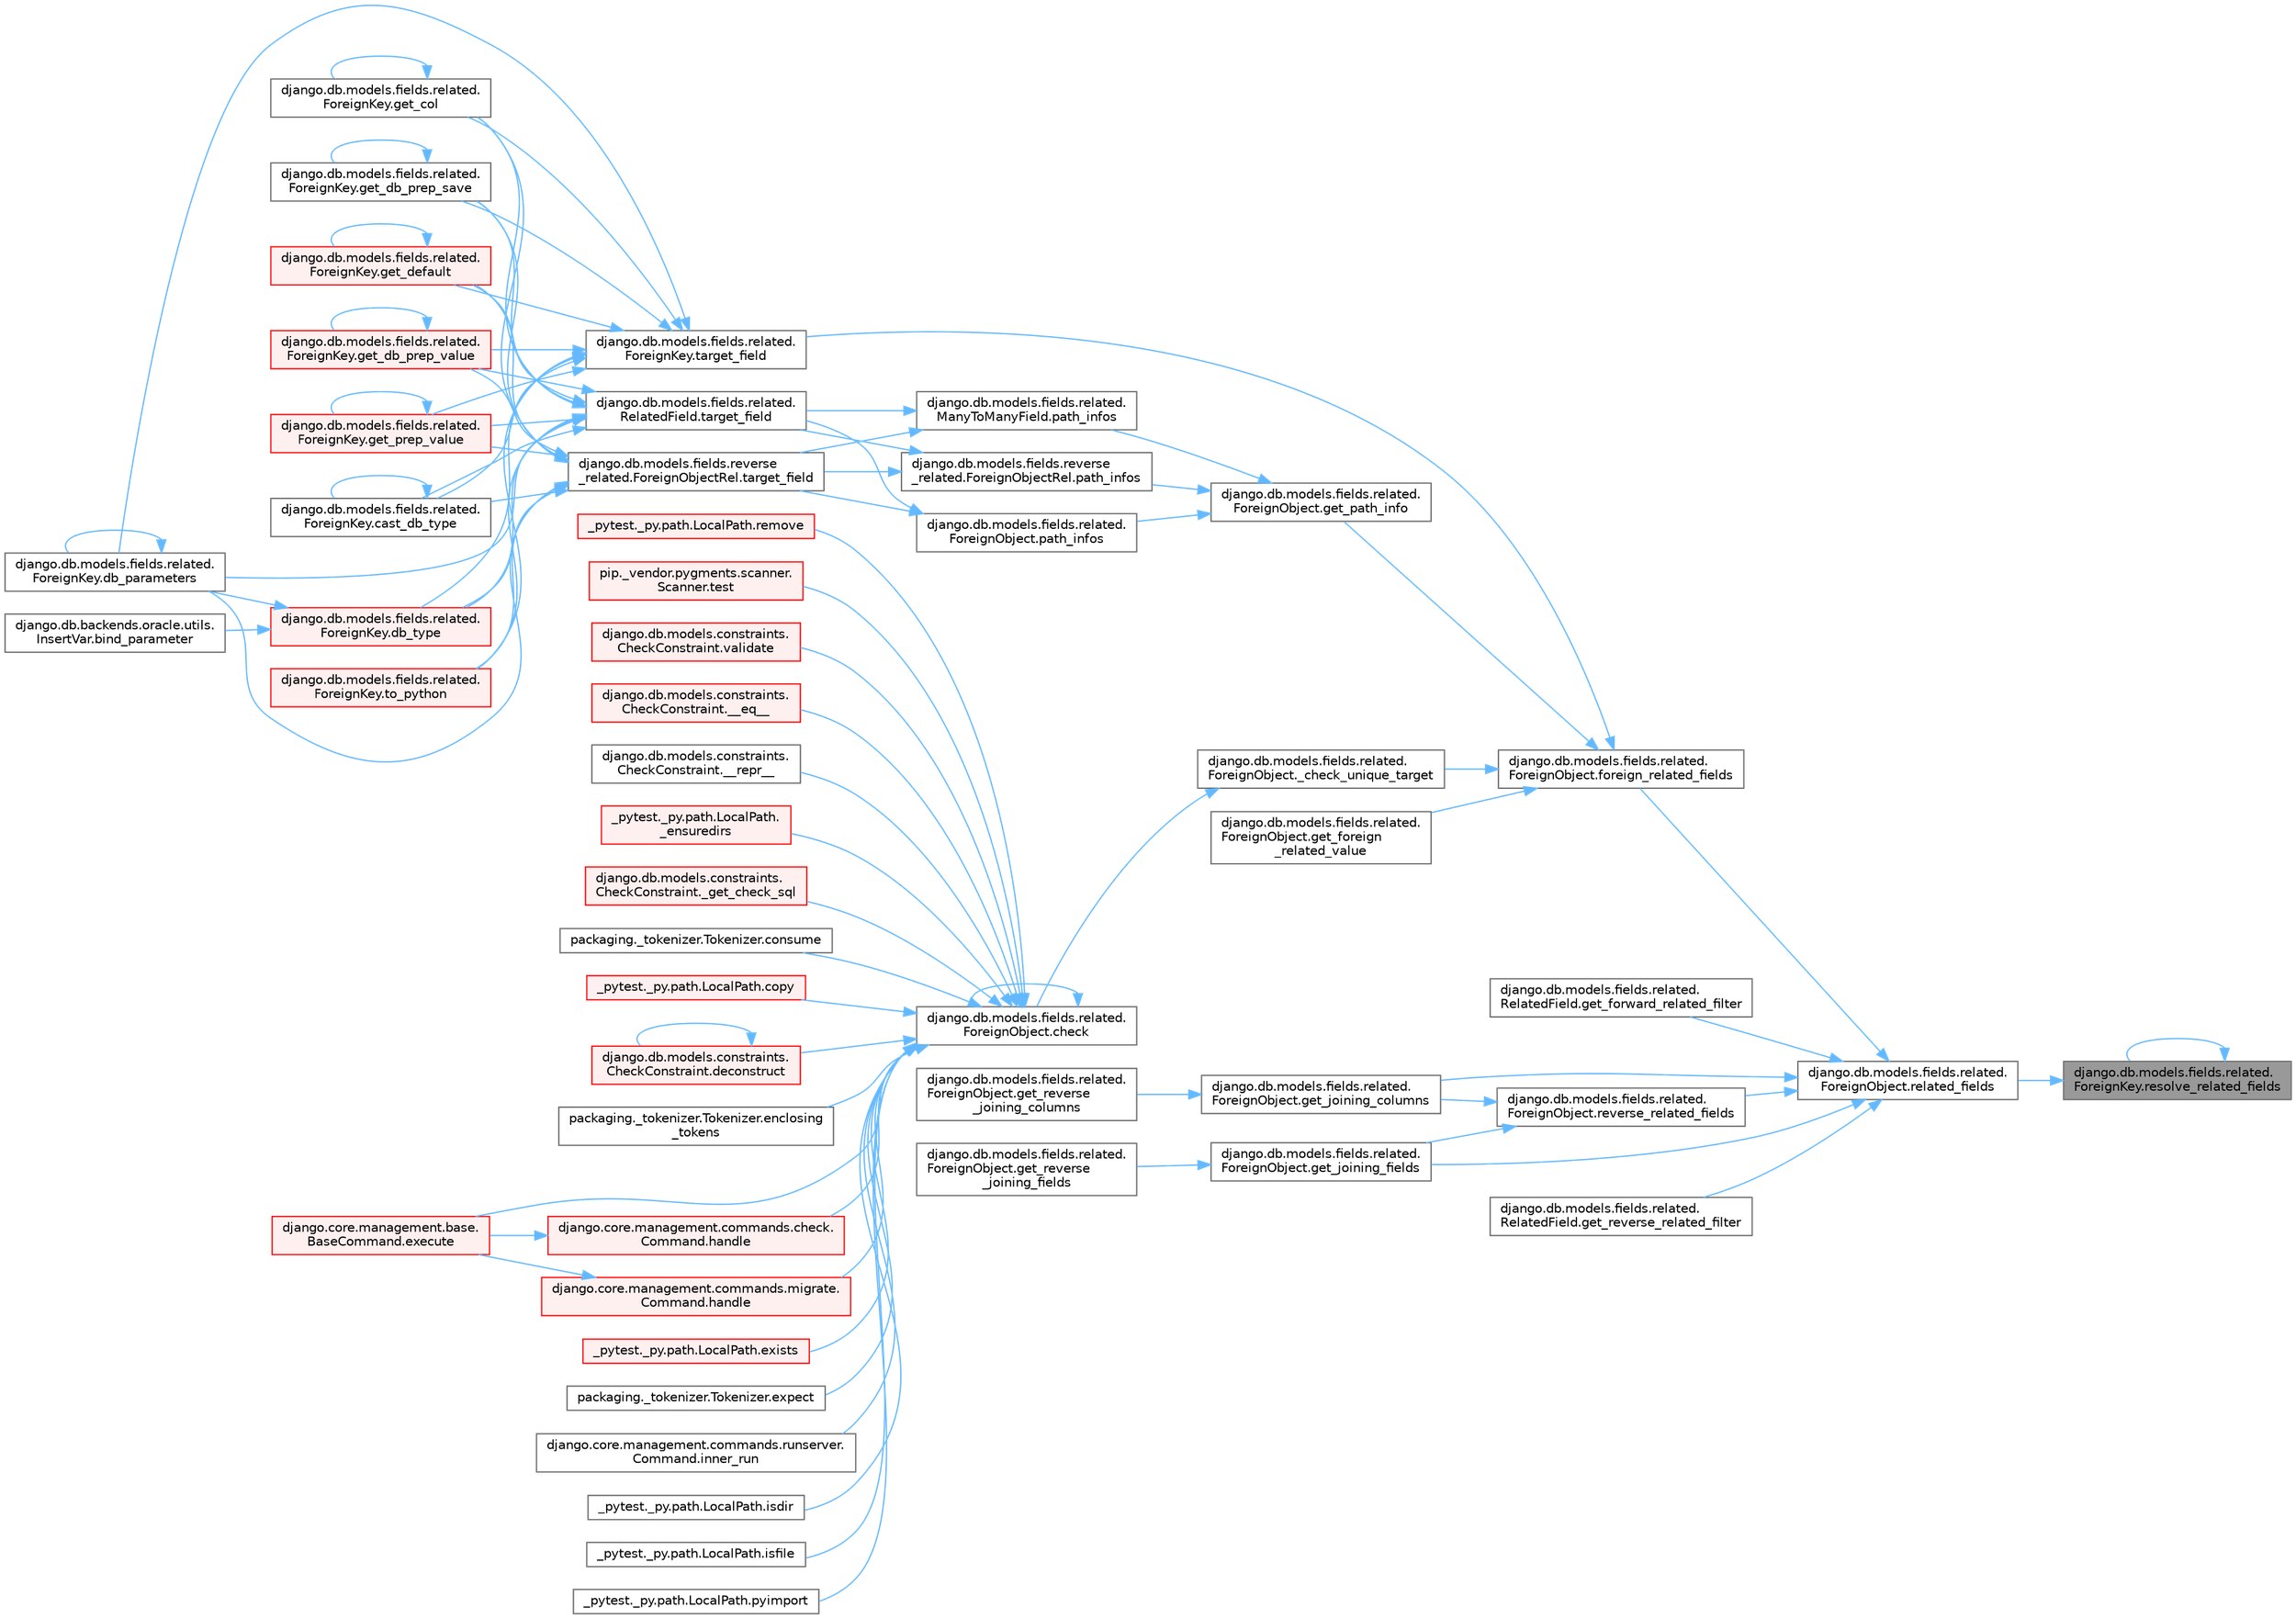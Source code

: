 digraph "django.db.models.fields.related.ForeignKey.resolve_related_fields"
{
 // LATEX_PDF_SIZE
  bgcolor="transparent";
  edge [fontname=Helvetica,fontsize=10,labelfontname=Helvetica,labelfontsize=10];
  node [fontname=Helvetica,fontsize=10,shape=box,height=0.2,width=0.4];
  rankdir="RL";
  Node1 [id="Node000001",label="django.db.models.fields.related.\lForeignKey.resolve_related_fields",height=0.2,width=0.4,color="gray40", fillcolor="grey60", style="filled", fontcolor="black",tooltip=" "];
  Node1 -> Node2 [id="edge1_Node000001_Node000002",dir="back",color="steelblue1",style="solid",tooltip=" "];
  Node2 [id="Node000002",label="django.db.models.fields.related.\lForeignObject.related_fields",height=0.2,width=0.4,color="grey40", fillcolor="white", style="filled",URL="$classdjango_1_1db_1_1models_1_1fields_1_1related_1_1_foreign_object.html#a83ea1f2762bb605dc1a20afed5f14ac2",tooltip=" "];
  Node2 -> Node3 [id="edge2_Node000002_Node000003",dir="back",color="steelblue1",style="solid",tooltip=" "];
  Node3 [id="Node000003",label="django.db.models.fields.related.\lForeignObject.foreign_related_fields",height=0.2,width=0.4,color="grey40", fillcolor="white", style="filled",URL="$classdjango_1_1db_1_1models_1_1fields_1_1related_1_1_foreign_object.html#a28345034b37f1edef0755f1082ddc871",tooltip=" "];
  Node3 -> Node4 [id="edge3_Node000003_Node000004",dir="back",color="steelblue1",style="solid",tooltip=" "];
  Node4 [id="Node000004",label="django.db.models.fields.related.\lForeignObject._check_unique_target",height=0.2,width=0.4,color="grey40", fillcolor="white", style="filled",URL="$classdjango_1_1db_1_1models_1_1fields_1_1related_1_1_foreign_object.html#a4ed492942d8b8e2da8d7e9e49f7726e2",tooltip=" "];
  Node4 -> Node5 [id="edge4_Node000004_Node000005",dir="back",color="steelblue1",style="solid",tooltip=" "];
  Node5 [id="Node000005",label="django.db.models.fields.related.\lForeignObject.check",height=0.2,width=0.4,color="grey40", fillcolor="white", style="filled",URL="$classdjango_1_1db_1_1models_1_1fields_1_1related_1_1_foreign_object.html#a3f86b34db6a0c837940fd06a738f8874",tooltip=" "];
  Node5 -> Node6 [id="edge5_Node000005_Node000006",dir="back",color="steelblue1",style="solid",tooltip=" "];
  Node6 [id="Node000006",label="django.db.models.constraints.\lCheckConstraint.__eq__",height=0.2,width=0.4,color="red", fillcolor="#FFF0F0", style="filled",URL="$classdjango_1_1db_1_1models_1_1constraints_1_1_check_constraint.html#a55875a553e53009967129f8b8a269475",tooltip=" "];
  Node5 -> Node15 [id="edge6_Node000005_Node000015",dir="back",color="steelblue1",style="solid",tooltip=" "];
  Node15 [id="Node000015",label="django.db.models.constraints.\lCheckConstraint.__repr__",height=0.2,width=0.4,color="grey40", fillcolor="white", style="filled",URL="$classdjango_1_1db_1_1models_1_1constraints_1_1_check_constraint.html#a5ee1e990e7235f77706fa7da45651b5f",tooltip=" "];
  Node5 -> Node16 [id="edge7_Node000005_Node000016",dir="back",color="steelblue1",style="solid",tooltip=" "];
  Node16 [id="Node000016",label="_pytest._py.path.LocalPath.\l_ensuredirs",height=0.2,width=0.4,color="red", fillcolor="#FFF0F0", style="filled",URL="$class__pytest_1_1__py_1_1path_1_1_local_path.html#a0fa56f7616aa9008fbda709b5bd46302",tooltip=" "];
  Node5 -> Node743 [id="edge8_Node000005_Node000743",dir="back",color="steelblue1",style="solid",tooltip=" "];
  Node743 [id="Node000743",label="django.db.models.constraints.\lCheckConstraint._get_check_sql",height=0.2,width=0.4,color="red", fillcolor="#FFF0F0", style="filled",URL="$classdjango_1_1db_1_1models_1_1constraints_1_1_check_constraint.html#ab552e7a1f32342445fc3de884f6602fa",tooltip=" "];
  Node5 -> Node5 [id="edge9_Node000005_Node000005",dir="back",color="steelblue1",style="solid",tooltip=" "];
  Node5 -> Node731 [id="edge10_Node000005_Node000731",dir="back",color="steelblue1",style="solid",tooltip=" "];
  Node731 [id="Node000731",label="packaging._tokenizer.Tokenizer.consume",height=0.2,width=0.4,color="grey40", fillcolor="white", style="filled",URL="$classpackaging_1_1__tokenizer_1_1_tokenizer.html#aff74eaccaae690982aaaba5cb9a4d051",tooltip=" "];
  Node5 -> Node18 [id="edge11_Node000005_Node000018",dir="back",color="steelblue1",style="solid",tooltip=" "];
  Node18 [id="Node000018",label="_pytest._py.path.LocalPath.copy",height=0.2,width=0.4,color="red", fillcolor="#FFF0F0", style="filled",URL="$class__pytest_1_1__py_1_1path_1_1_local_path.html#a9eeecae0b90a7147e6bf23d6ea8fc6c0",tooltip=" "];
  Node5 -> Node746 [id="edge12_Node000005_Node000746",dir="back",color="steelblue1",style="solid",tooltip=" "];
  Node746 [id="Node000746",label="django.db.models.constraints.\lCheckConstraint.deconstruct",height=0.2,width=0.4,color="red", fillcolor="#FFF0F0", style="filled",URL="$classdjango_1_1db_1_1models_1_1constraints_1_1_check_constraint.html#ac92574d84d50d54d9cffa5abb756b970",tooltip=" "];
  Node746 -> Node746 [id="edge13_Node000746_Node000746",dir="back",color="steelblue1",style="solid",tooltip=" "];
  Node5 -> Node747 [id="edge14_Node000005_Node000747",dir="back",color="steelblue1",style="solid",tooltip=" "];
  Node747 [id="Node000747",label="packaging._tokenizer.Tokenizer.enclosing\l_tokens",height=0.2,width=0.4,color="grey40", fillcolor="white", style="filled",URL="$classpackaging_1_1__tokenizer_1_1_tokenizer.html#a27f8cfa7a5ed91e0cba1923b9b18da3d",tooltip=" "];
  Node5 -> Node748 [id="edge15_Node000005_Node000748",dir="back",color="steelblue1",style="solid",tooltip=" "];
  Node748 [id="Node000748",label="django.core.management.base.\lBaseCommand.execute",height=0.2,width=0.4,color="red", fillcolor="#FFF0F0", style="filled",URL="$classdjango_1_1core_1_1management_1_1base_1_1_base_command.html#a5621c1fb51be6a2deff6777d90c25ee0",tooltip=" "];
  Node5 -> Node749 [id="edge16_Node000005_Node000749",dir="back",color="steelblue1",style="solid",tooltip=" "];
  Node749 [id="Node000749",label="_pytest._py.path.LocalPath.exists",height=0.2,width=0.4,color="red", fillcolor="#FFF0F0", style="filled",URL="$class__pytest_1_1__py_1_1path_1_1_local_path.html#a3fbaec6b6f93562fa73a23530e92d148",tooltip=" "];
  Node5 -> Node750 [id="edge17_Node000005_Node000750",dir="back",color="steelblue1",style="solid",tooltip=" "];
  Node750 [id="Node000750",label="packaging._tokenizer.Tokenizer.expect",height=0.2,width=0.4,color="grey40", fillcolor="white", style="filled",URL="$classpackaging_1_1__tokenizer_1_1_tokenizer.html#a151b21b99f387eddd422cd0dcf2064dd",tooltip=" "];
  Node5 -> Node751 [id="edge18_Node000005_Node000751",dir="back",color="steelblue1",style="solid",tooltip=" "];
  Node751 [id="Node000751",label="django.core.management.commands.check.\lCommand.handle",height=0.2,width=0.4,color="red", fillcolor="#FFF0F0", style="filled",URL="$classdjango_1_1core_1_1management_1_1commands_1_1check_1_1_command.html#a4170f8ebcb94254dfffabf874e7c8a37",tooltip=" "];
  Node751 -> Node748 [id="edge19_Node000751_Node000748",dir="back",color="steelblue1",style="solid",tooltip=" "];
  Node5 -> Node881 [id="edge20_Node000005_Node000881",dir="back",color="steelblue1",style="solid",tooltip=" "];
  Node881 [id="Node000881",label="django.core.management.commands.migrate.\lCommand.handle",height=0.2,width=0.4,color="red", fillcolor="#FFF0F0", style="filled",URL="$classdjango_1_1core_1_1management_1_1commands_1_1migrate_1_1_command.html#a659ec347367471d5c828fc3520ebc0fa",tooltip=" "];
  Node881 -> Node748 [id="edge21_Node000881_Node000748",dir="back",color="steelblue1",style="solid",tooltip=" "];
  Node5 -> Node986 [id="edge22_Node000005_Node000986",dir="back",color="steelblue1",style="solid",tooltip=" "];
  Node986 [id="Node000986",label="django.core.management.commands.runserver.\lCommand.inner_run",height=0.2,width=0.4,color="grey40", fillcolor="white", style="filled",URL="$classdjango_1_1core_1_1management_1_1commands_1_1runserver_1_1_command.html#acfb4f8a23c7de4b2d14ba1acbe99e76c",tooltip=" "];
  Node5 -> Node1011 [id="edge23_Node000005_Node001011",dir="back",color="steelblue1",style="solid",tooltip=" "];
  Node1011 [id="Node001011",label="_pytest._py.path.LocalPath.isdir",height=0.2,width=0.4,color="grey40", fillcolor="white", style="filled",URL="$class__pytest_1_1__py_1_1path_1_1_local_path.html#a72eece012fd05a880c867add66eee8ed",tooltip=" "];
  Node5 -> Node1012 [id="edge24_Node000005_Node001012",dir="back",color="steelblue1",style="solid",tooltip=" "];
  Node1012 [id="Node001012",label="_pytest._py.path.LocalPath.isfile",height=0.2,width=0.4,color="grey40", fillcolor="white", style="filled",URL="$class__pytest_1_1__py_1_1path_1_1_local_path.html#a497c5830417224b5ca601bc706ed40fc",tooltip=" "];
  Node5 -> Node1013 [id="edge25_Node000005_Node001013",dir="back",color="steelblue1",style="solid",tooltip=" "];
  Node1013 [id="Node001013",label="_pytest._py.path.LocalPath.pyimport",height=0.2,width=0.4,color="grey40", fillcolor="white", style="filled",URL="$class__pytest_1_1__py_1_1path_1_1_local_path.html#aaf2fbd0a1a8554d138b60c28ca682b75",tooltip=" "];
  Node5 -> Node1014 [id="edge26_Node000005_Node001014",dir="back",color="steelblue1",style="solid",tooltip=" "];
  Node1014 [id="Node001014",label="_pytest._py.path.LocalPath.remove",height=0.2,width=0.4,color="red", fillcolor="#FFF0F0", style="filled",URL="$class__pytest_1_1__py_1_1path_1_1_local_path.html#ab03c51c4d1c02d97ecc0249f7d270d2c",tooltip=" "];
  Node5 -> Node1022 [id="edge27_Node000005_Node001022",dir="back",color="steelblue1",style="solid",tooltip=" "];
  Node1022 [id="Node001022",label="pip._vendor.pygments.scanner.\lScanner.test",height=0.2,width=0.4,color="red", fillcolor="#FFF0F0", style="filled",URL="$classpip_1_1__vendor_1_1pygments_1_1scanner_1_1_scanner.html#a6b521090362821e85c40252b24f39a1c",tooltip=" "];
  Node5 -> Node1024 [id="edge28_Node000005_Node001024",dir="back",color="steelblue1",style="solid",tooltip=" "];
  Node1024 [id="Node001024",label="django.db.models.constraints.\lCheckConstraint.validate",height=0.2,width=0.4,color="red", fillcolor="#FFF0F0", style="filled",URL="$classdjango_1_1db_1_1models_1_1constraints_1_1_check_constraint.html#a0c49f2501ccbac5b7ff5d6bd42ee916a",tooltip=" "];
  Node3 -> Node3172 [id="edge29_Node000003_Node003172",dir="back",color="steelblue1",style="solid",tooltip=" "];
  Node3172 [id="Node003172",label="django.db.models.fields.related.\lForeignObject.get_foreign\l_related_value",height=0.2,width=0.4,color="grey40", fillcolor="white", style="filled",URL="$classdjango_1_1db_1_1models_1_1fields_1_1related_1_1_foreign_object.html#add5a783987db73381e6d4fc07f15f296",tooltip=" "];
  Node3 -> Node2831 [id="edge30_Node000003_Node002831",dir="back",color="steelblue1",style="solid",tooltip=" "];
  Node2831 [id="Node002831",label="django.db.models.fields.related.\lForeignObject.get_path_info",height=0.2,width=0.4,color="grey40", fillcolor="white", style="filled",URL="$classdjango_1_1db_1_1models_1_1fields_1_1related_1_1_foreign_object.html#ae8b2304b4814473492f1c086d66d35b4",tooltip=" "];
  Node2831 -> Node2714 [id="edge31_Node002831_Node002714",dir="back",color="steelblue1",style="solid",tooltip=" "];
  Node2714 [id="Node002714",label="django.db.models.fields.related.\lForeignObject.path_infos",height=0.2,width=0.4,color="grey40", fillcolor="white", style="filled",URL="$classdjango_1_1db_1_1models_1_1fields_1_1related_1_1_foreign_object.html#ac56ab05ff73c3c6f75ac759097d4fda3",tooltip=" "];
  Node2714 -> Node2715 [id="edge32_Node002714_Node002715",dir="back",color="steelblue1",style="solid",tooltip=" "];
  Node2715 [id="Node002715",label="django.db.models.fields.related.\lRelatedField.target_field",height=0.2,width=0.4,color="grey40", fillcolor="white", style="filled",URL="$classdjango_1_1db_1_1models_1_1fields_1_1related_1_1_related_field.html#a029cbf99ddd23283da034c80861467df",tooltip=" "];
  Node2715 -> Node2716 [id="edge33_Node002715_Node002716",dir="back",color="steelblue1",style="solid",tooltip=" "];
  Node2716 [id="Node002716",label="django.db.models.fields.related.\lForeignKey.cast_db_type",height=0.2,width=0.4,color="grey40", fillcolor="white", style="filled",URL="$classdjango_1_1db_1_1models_1_1fields_1_1related_1_1_foreign_key.html#afa6127a4afad5ad58f3cc095411c807c",tooltip=" "];
  Node2716 -> Node2716 [id="edge34_Node002716_Node002716",dir="back",color="steelblue1",style="solid",tooltip=" "];
  Node2715 -> Node1037 [id="edge35_Node002715_Node001037",dir="back",color="steelblue1",style="solid",tooltip=" "];
  Node1037 [id="Node001037",label="django.db.models.fields.related.\lForeignKey.db_parameters",height=0.2,width=0.4,color="grey40", fillcolor="white", style="filled",URL="$classdjango_1_1db_1_1models_1_1fields_1_1related_1_1_foreign_key.html#a9bb6e97f2ec3c5d303511a5b8f06f372",tooltip=" "];
  Node1037 -> Node1037 [id="edge36_Node001037_Node001037",dir="back",color="steelblue1",style="solid",tooltip=" "];
  Node2715 -> Node2717 [id="edge37_Node002715_Node002717",dir="back",color="steelblue1",style="solid",tooltip=" "];
  Node2717 [id="Node002717",label="django.db.models.fields.related.\lForeignKey.db_type",height=0.2,width=0.4,color="red", fillcolor="#FFF0F0", style="filled",URL="$classdjango_1_1db_1_1models_1_1fields_1_1related_1_1_foreign_key.html#ae18f933ab8dbe059650fbfeb19ceff97",tooltip=" "];
  Node2717 -> Node1039 [id="edge38_Node002717_Node001039",dir="back",color="steelblue1",style="solid",tooltip=" "];
  Node1039 [id="Node001039",label="django.db.backends.oracle.utils.\lInsertVar.bind_parameter",height=0.2,width=0.4,color="grey40", fillcolor="white", style="filled",URL="$classdjango_1_1db_1_1backends_1_1oracle_1_1utils_1_1_insert_var.html#a6a28fbfb5b953ce33e18cecc2d679ae0",tooltip=" "];
  Node2717 -> Node1037 [id="edge39_Node002717_Node001037",dir="back",color="steelblue1",style="solid",tooltip=" "];
  Node2715 -> Node2718 [id="edge40_Node002715_Node002718",dir="back",color="steelblue1",style="solid",tooltip=" "];
  Node2718 [id="Node002718",label="django.db.models.fields.related.\lForeignKey.get_col",height=0.2,width=0.4,color="grey40", fillcolor="white", style="filled",URL="$classdjango_1_1db_1_1models_1_1fields_1_1related_1_1_foreign_key.html#ac25426452a798ecddc7124eeea142235",tooltip=" "];
  Node2718 -> Node2718 [id="edge41_Node002718_Node002718",dir="back",color="steelblue1",style="solid",tooltip=" "];
  Node2715 -> Node2719 [id="edge42_Node002715_Node002719",dir="back",color="steelblue1",style="solid",tooltip=" "];
  Node2719 [id="Node002719",label="django.db.models.fields.related.\lForeignKey.get_db_prep_save",height=0.2,width=0.4,color="grey40", fillcolor="white", style="filled",URL="$classdjango_1_1db_1_1models_1_1fields_1_1related_1_1_foreign_key.html#a834be582dca2f9e9f9f76175e85784b8",tooltip=" "];
  Node2719 -> Node2719 [id="edge43_Node002719_Node002719",dir="back",color="steelblue1",style="solid",tooltip=" "];
  Node2715 -> Node2720 [id="edge44_Node002715_Node002720",dir="back",color="steelblue1",style="solid",tooltip=" "];
  Node2720 [id="Node002720",label="django.db.models.fields.related.\lForeignKey.get_db_prep_value",height=0.2,width=0.4,color="red", fillcolor="#FFF0F0", style="filled",URL="$classdjango_1_1db_1_1models_1_1fields_1_1related_1_1_foreign_key.html#a969cd73da211d4bd83cb874fd3507e9f",tooltip=" "];
  Node2720 -> Node2720 [id="edge45_Node002720_Node002720",dir="back",color="steelblue1",style="solid",tooltip=" "];
  Node2715 -> Node2721 [id="edge46_Node002715_Node002721",dir="back",color="steelblue1",style="solid",tooltip=" "];
  Node2721 [id="Node002721",label="django.db.models.fields.related.\lForeignKey.get_default",height=0.2,width=0.4,color="red", fillcolor="#FFF0F0", style="filled",URL="$classdjango_1_1db_1_1models_1_1fields_1_1related_1_1_foreign_key.html#ae5acaba7c9c6c2b46a8ccae9d760d247",tooltip=" "];
  Node2721 -> Node2721 [id="edge47_Node002721_Node002721",dir="back",color="steelblue1",style="solid",tooltip=" "];
  Node2715 -> Node2723 [id="edge48_Node002715_Node002723",dir="back",color="steelblue1",style="solid",tooltip=" "];
  Node2723 [id="Node002723",label="django.db.models.fields.related.\lForeignKey.get_prep_value",height=0.2,width=0.4,color="red", fillcolor="#FFF0F0", style="filled",URL="$classdjango_1_1db_1_1models_1_1fields_1_1related_1_1_foreign_key.html#a378a951ff4be6f40df598f0b1d4c214e",tooltip=" "];
  Node2723 -> Node2723 [id="edge49_Node002723_Node002723",dir="back",color="steelblue1",style="solid",tooltip=" "];
  Node2715 -> Node2724 [id="edge50_Node002715_Node002724",dir="back",color="steelblue1",style="solid",tooltip=" "];
  Node2724 [id="Node002724",label="django.db.models.fields.related.\lForeignKey.to_python",height=0.2,width=0.4,color="red", fillcolor="#FFF0F0", style="filled",URL="$classdjango_1_1db_1_1models_1_1fields_1_1related_1_1_foreign_key.html#aeb79ec9107f1511eca2fc20b374f1fc1",tooltip=" "];
  Node2714 -> Node2740 [id="edge51_Node002714_Node002740",dir="back",color="steelblue1",style="solid",tooltip=" "];
  Node2740 [id="Node002740",label="django.db.models.fields.reverse\l_related.ForeignObjectRel.target_field",height=0.2,width=0.4,color="grey40", fillcolor="white", style="filled",URL="$classdjango_1_1db_1_1models_1_1fields_1_1reverse__related_1_1_foreign_object_rel.html#aad1e27532acd88708c6ef63e1eb944a6",tooltip=" "];
  Node2740 -> Node2716 [id="edge52_Node002740_Node002716",dir="back",color="steelblue1",style="solid",tooltip=" "];
  Node2740 -> Node1037 [id="edge53_Node002740_Node001037",dir="back",color="steelblue1",style="solid",tooltip=" "];
  Node2740 -> Node2717 [id="edge54_Node002740_Node002717",dir="back",color="steelblue1",style="solid",tooltip=" "];
  Node2740 -> Node2718 [id="edge55_Node002740_Node002718",dir="back",color="steelblue1",style="solid",tooltip=" "];
  Node2740 -> Node2719 [id="edge56_Node002740_Node002719",dir="back",color="steelblue1",style="solid",tooltip=" "];
  Node2740 -> Node2720 [id="edge57_Node002740_Node002720",dir="back",color="steelblue1",style="solid",tooltip=" "];
  Node2740 -> Node2721 [id="edge58_Node002740_Node002721",dir="back",color="steelblue1",style="solid",tooltip=" "];
  Node2740 -> Node2723 [id="edge59_Node002740_Node002723",dir="back",color="steelblue1",style="solid",tooltip=" "];
  Node2740 -> Node2724 [id="edge60_Node002740_Node002724",dir="back",color="steelblue1",style="solid",tooltip=" "];
  Node2831 -> Node2741 [id="edge61_Node002831_Node002741",dir="back",color="steelblue1",style="solid",tooltip=" "];
  Node2741 [id="Node002741",label="django.db.models.fields.related.\lManyToManyField.path_infos",height=0.2,width=0.4,color="grey40", fillcolor="white", style="filled",URL="$classdjango_1_1db_1_1models_1_1fields_1_1related_1_1_many_to_many_field.html#afde16207bf35abf3eff89094087b3010",tooltip=" "];
  Node2741 -> Node2715 [id="edge62_Node002741_Node002715",dir="back",color="steelblue1",style="solid",tooltip=" "];
  Node2741 -> Node2740 [id="edge63_Node002741_Node002740",dir="back",color="steelblue1",style="solid",tooltip=" "];
  Node2831 -> Node2742 [id="edge64_Node002831_Node002742",dir="back",color="steelblue1",style="solid",tooltip=" "];
  Node2742 [id="Node002742",label="django.db.models.fields.reverse\l_related.ForeignObjectRel.path_infos",height=0.2,width=0.4,color="grey40", fillcolor="white", style="filled",URL="$classdjango_1_1db_1_1models_1_1fields_1_1reverse__related_1_1_foreign_object_rel.html#a9de088635d49893f812a20db0e2de831",tooltip=" "];
  Node2742 -> Node2715 [id="edge65_Node002742_Node002715",dir="back",color="steelblue1",style="solid",tooltip=" "];
  Node2742 -> Node2740 [id="edge66_Node002742_Node002740",dir="back",color="steelblue1",style="solid",tooltip=" "];
  Node3 -> Node3173 [id="edge67_Node000003_Node003173",dir="back",color="steelblue1",style="solid",tooltip=" "];
  Node3173 [id="Node003173",label="django.db.models.fields.related.\lForeignKey.target_field",height=0.2,width=0.4,color="grey40", fillcolor="white", style="filled",URL="$classdjango_1_1db_1_1models_1_1fields_1_1related_1_1_foreign_key.html#a7e98ceb17ffd4d2e7db7204947ecf3f4",tooltip=" "];
  Node3173 -> Node2716 [id="edge68_Node003173_Node002716",dir="back",color="steelblue1",style="solid",tooltip=" "];
  Node3173 -> Node1037 [id="edge69_Node003173_Node001037",dir="back",color="steelblue1",style="solid",tooltip=" "];
  Node3173 -> Node2717 [id="edge70_Node003173_Node002717",dir="back",color="steelblue1",style="solid",tooltip=" "];
  Node3173 -> Node2718 [id="edge71_Node003173_Node002718",dir="back",color="steelblue1",style="solid",tooltip=" "];
  Node3173 -> Node2719 [id="edge72_Node003173_Node002719",dir="back",color="steelblue1",style="solid",tooltip=" "];
  Node3173 -> Node2720 [id="edge73_Node003173_Node002720",dir="back",color="steelblue1",style="solid",tooltip=" "];
  Node3173 -> Node2721 [id="edge74_Node003173_Node002721",dir="back",color="steelblue1",style="solid",tooltip=" "];
  Node3173 -> Node2723 [id="edge75_Node003173_Node002723",dir="back",color="steelblue1",style="solid",tooltip=" "];
  Node3173 -> Node2724 [id="edge76_Node003173_Node002724",dir="back",color="steelblue1",style="solid",tooltip=" "];
  Node2 -> Node1722 [id="edge77_Node000002_Node001722",dir="back",color="steelblue1",style="solid",tooltip=" "];
  Node1722 [id="Node001722",label="django.db.models.fields.related.\lRelatedField.get_forward_related_filter",height=0.2,width=0.4,color="grey40", fillcolor="white", style="filled",URL="$classdjango_1_1db_1_1models_1_1fields_1_1related_1_1_related_field.html#a7e5199daf9a1ca863cb58708bd45360a",tooltip=" "];
  Node2 -> Node3174 [id="edge78_Node000002_Node003174",dir="back",color="steelblue1",style="solid",tooltip=" "];
  Node3174 [id="Node003174",label="django.db.models.fields.related.\lForeignObject.get_joining_columns",height=0.2,width=0.4,color="grey40", fillcolor="white", style="filled",URL="$classdjango_1_1db_1_1models_1_1fields_1_1related_1_1_foreign_object.html#aba4261e4a6f37da28f2ffa01416bbc55",tooltip=" "];
  Node3174 -> Node2700 [id="edge79_Node003174_Node002700",dir="back",color="steelblue1",style="solid",tooltip=" "];
  Node2700 [id="Node002700",label="django.db.models.fields.related.\lForeignObject.get_reverse\l_joining_columns",height=0.2,width=0.4,color="grey40", fillcolor="white", style="filled",URL="$classdjango_1_1db_1_1models_1_1fields_1_1related_1_1_foreign_object.html#ac11143a3d368dc3abf8fd616a9d8fc97",tooltip=" "];
  Node2 -> Node3175 [id="edge80_Node000002_Node003175",dir="back",color="steelblue1",style="solid",tooltip=" "];
  Node3175 [id="Node003175",label="django.db.models.fields.related.\lForeignObject.get_joining_fields",height=0.2,width=0.4,color="grey40", fillcolor="white", style="filled",URL="$classdjango_1_1db_1_1models_1_1fields_1_1related_1_1_foreign_object.html#a9bdc2aaa9426c8845fe8521f0f61de16",tooltip=" "];
  Node3175 -> Node2702 [id="edge81_Node003175_Node002702",dir="back",color="steelblue1",style="solid",tooltip=" "];
  Node2702 [id="Node002702",label="django.db.models.fields.related.\lForeignObject.get_reverse\l_joining_fields",height=0.2,width=0.4,color="grey40", fillcolor="white", style="filled",URL="$classdjango_1_1db_1_1models_1_1fields_1_1related_1_1_foreign_object.html#adf3acaf2623a4d99b1812bbddbca866e",tooltip=" "];
  Node2 -> Node3176 [id="edge82_Node000002_Node003176",dir="back",color="steelblue1",style="solid",tooltip=" "];
  Node3176 [id="Node003176",label="django.db.models.fields.related.\lRelatedField.get_reverse_related_filter",height=0.2,width=0.4,color="grey40", fillcolor="white", style="filled",URL="$classdjango_1_1db_1_1models_1_1fields_1_1related_1_1_related_field.html#a35a6ac0eab60cdd247540c4ed635a119",tooltip=" "];
  Node2 -> Node3177 [id="edge83_Node000002_Node003177",dir="back",color="steelblue1",style="solid",tooltip=" "];
  Node3177 [id="Node003177",label="django.db.models.fields.related.\lForeignObject.reverse_related_fields",height=0.2,width=0.4,color="grey40", fillcolor="white", style="filled",URL="$classdjango_1_1db_1_1models_1_1fields_1_1related_1_1_foreign_object.html#a8a49f7e7b11b302959b7c03da3f00f83",tooltip=" "];
  Node3177 -> Node3174 [id="edge84_Node003177_Node003174",dir="back",color="steelblue1",style="solid",tooltip=" "];
  Node3177 -> Node3175 [id="edge85_Node003177_Node003175",dir="back",color="steelblue1",style="solid",tooltip=" "];
  Node1 -> Node1 [id="edge86_Node000001_Node000001",dir="back",color="steelblue1",style="solid",tooltip=" "];
}

